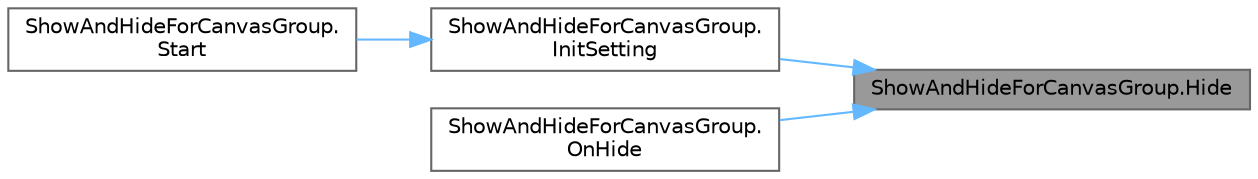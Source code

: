 digraph "ShowAndHideForCanvasGroup.Hide"
{
 // LATEX_PDF_SIZE
  bgcolor="transparent";
  edge [fontname=Helvetica,fontsize=10,labelfontname=Helvetica,labelfontsize=10];
  node [fontname=Helvetica,fontsize=10,shape=box,height=0.2,width=0.4];
  rankdir="RL";
  Node1 [id="Node000001",label="ShowAndHideForCanvasGroup.Hide",height=0.2,width=0.4,color="gray40", fillcolor="grey60", style="filled", fontcolor="black",tooltip=" "];
  Node1 -> Node2 [id="edge1_Node000001_Node000002",dir="back",color="steelblue1",style="solid",tooltip=" "];
  Node2 [id="Node000002",label="ShowAndHideForCanvasGroup.\lInitSetting",height=0.2,width=0.4,color="grey40", fillcolor="white", style="filled",URL="$class_show_and_hide_for_canvas_group.html#ab818f4b5b9fd7989c377eeb29cedd72a",tooltip=" "];
  Node2 -> Node3 [id="edge2_Node000002_Node000003",dir="back",color="steelblue1",style="solid",tooltip=" "];
  Node3 [id="Node000003",label="ShowAndHideForCanvasGroup.\lStart",height=0.2,width=0.4,color="grey40", fillcolor="white", style="filled",URL="$class_show_and_hide_for_canvas_group.html#a0fa5134ccf73a11e844ba799f50e6ab5",tooltip=" "];
  Node1 -> Node4 [id="edge3_Node000001_Node000004",dir="back",color="steelblue1",style="solid",tooltip=" "];
  Node4 [id="Node000004",label="ShowAndHideForCanvasGroup.\lOnHide",height=0.2,width=0.4,color="grey40", fillcolor="white", style="filled",URL="$class_show_and_hide_for_canvas_group.html#ab48c76c695fa0044a48d7a7e85b02799",tooltip=" "];
}

